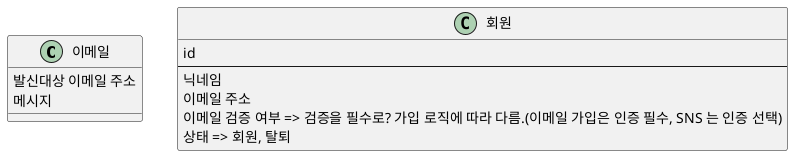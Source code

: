 @startuml

class "이메일" {
    발신대상 이메일 주소
    메시지
}

class "회원" {
    id
    ---
    닉네임
    이메일 주소
    이메일 검증 여부 => 검증을 필수로? 가입 로직에 따라 다름.(이메일 가입은 인증 필수, SNS 는 인증 선택)
    상태 => 회원, 탈퇴
}


'class "권한" {
'    id
'    ---
'    권한 => 이메일_인증, 이메일_미인증, SNS_인증?
'    스프링 시큐리티로 구현하셨음. 따라가보자.(도메인이 아닌거 같은데 그러면)
'}

' TODO: 추후 작업 예정(프론트 없이 가능? 안되면 프론트 이후 작업)
'class "SNS 인증" {
'    id
'    ___
'    회원 id
'    SNS 인증 종류
'    리프레시 토큰 => 리프레시 토큰 만료 시 어떻게? 찾아보자.
'}

' TODO: 추후 작업 예정
'class "회원-권한" {
'    회원 id
'    권한 id
'    ---
'    굳이 관계 테이블까지?
'}

@enduml